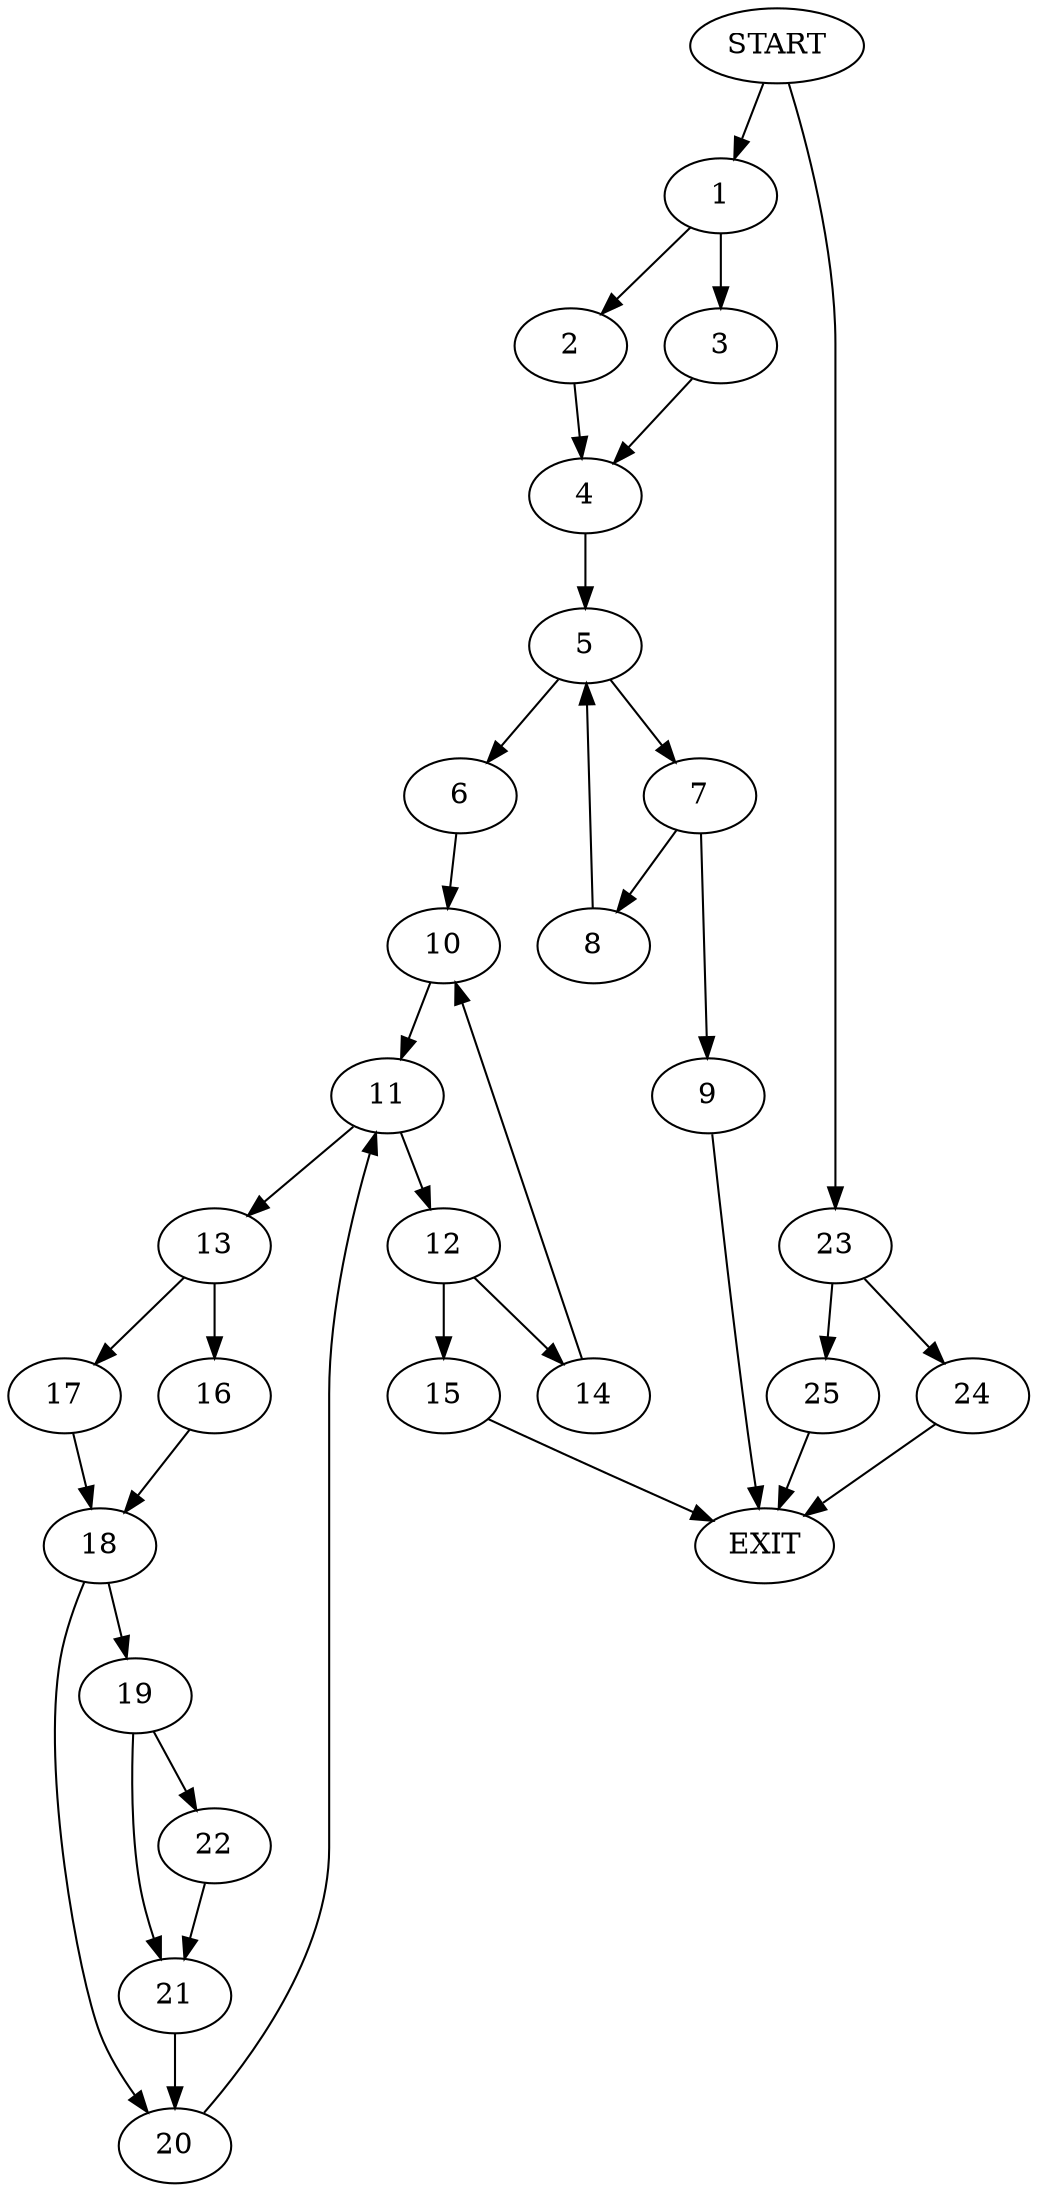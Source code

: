 digraph {
0 [label="START"]
26 [label="EXIT"]
0 -> 1
1 -> 2
1 -> 3
2 -> 4
3 -> 4
4 -> 5
5 -> 6
5 -> 7
7 -> 8
7 -> 9
6 -> 10
9 -> 26
8 -> 5
10 -> 11
11 -> 12
11 -> 13
12 -> 14
12 -> 15
13 -> 16
13 -> 17
16 -> 18
17 -> 18
18 -> 19
18 -> 20
20 -> 11
19 -> 21
19 -> 22
21 -> 20
22 -> 21
14 -> 10
15 -> 26
0 -> 23
23 -> 24
23 -> 25
24 -> 26
25 -> 26
}
